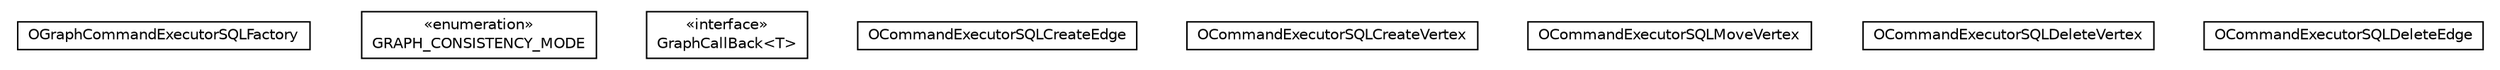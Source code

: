 #!/usr/local/bin/dot
#
# Class diagram 
# Generated by UMLGraph version R5_6-24-gf6e263 (http://www.umlgraph.org/)
#

digraph G {
	edge [fontname="Helvetica",fontsize=10,labelfontname="Helvetica",labelfontsize=10];
	node [fontname="Helvetica",fontsize=10,shape=plaintext];
	nodesep=0.25;
	ranksep=0.5;
	// com.orientechnologies.orient.graph.sql.OGraphCommandExecutorSQLFactory
	c383811 [label=<<table title="com.orientechnologies.orient.graph.sql.OGraphCommandExecutorSQLFactory" border="0" cellborder="1" cellspacing="0" cellpadding="2" port="p" href="./OGraphCommandExecutorSQLFactory.html">
		<tr><td><table border="0" cellspacing="0" cellpadding="1">
<tr><td align="center" balign="center"> OGraphCommandExecutorSQLFactory </td></tr>
		</table></td></tr>
		</table>>, URL="./OGraphCommandExecutorSQLFactory.html", fontname="Helvetica", fontcolor="black", fontsize=10.0];
	// com.orientechnologies.orient.graph.sql.OGraphCommandExecutorSQLFactory.GRAPH_CONSISTENCY_MODE
	c383812 [label=<<table title="com.orientechnologies.orient.graph.sql.OGraphCommandExecutorSQLFactory.GRAPH_CONSISTENCY_MODE" border="0" cellborder="1" cellspacing="0" cellpadding="2" port="p" href="./OGraphCommandExecutorSQLFactory.GRAPH_CONSISTENCY_MODE.html">
		<tr><td><table border="0" cellspacing="0" cellpadding="1">
<tr><td align="center" balign="center"> &#171;enumeration&#187; </td></tr>
<tr><td align="center" balign="center"> GRAPH_CONSISTENCY_MODE </td></tr>
		</table></td></tr>
		</table>>, URL="./OGraphCommandExecutorSQLFactory.GRAPH_CONSISTENCY_MODE.html", fontname="Helvetica", fontcolor="black", fontsize=10.0];
	// com.orientechnologies.orient.graph.sql.OGraphCommandExecutorSQLFactory.GraphCallBack<T>
	c383813 [label=<<table title="com.orientechnologies.orient.graph.sql.OGraphCommandExecutorSQLFactory.GraphCallBack" border="0" cellborder="1" cellspacing="0" cellpadding="2" port="p" href="./OGraphCommandExecutorSQLFactory.GraphCallBack.html">
		<tr><td><table border="0" cellspacing="0" cellpadding="1">
<tr><td align="center" balign="center"> &#171;interface&#187; </td></tr>
<tr><td align="center" balign="center"> GraphCallBack&lt;T&gt; </td></tr>
		</table></td></tr>
		</table>>, URL="./OGraphCommandExecutorSQLFactory.GraphCallBack.html", fontname="Helvetica", fontcolor="black", fontsize=10.0];
	// com.orientechnologies.orient.graph.sql.OCommandExecutorSQLCreateEdge
	c383814 [label=<<table title="com.orientechnologies.orient.graph.sql.OCommandExecutorSQLCreateEdge" border="0" cellborder="1" cellspacing="0" cellpadding="2" port="p" href="./OCommandExecutorSQLCreateEdge.html">
		<tr><td><table border="0" cellspacing="0" cellpadding="1">
<tr><td align="center" balign="center"> OCommandExecutorSQLCreateEdge </td></tr>
		</table></td></tr>
		</table>>, URL="./OCommandExecutorSQLCreateEdge.html", fontname="Helvetica", fontcolor="black", fontsize=10.0];
	// com.orientechnologies.orient.graph.sql.OCommandExecutorSQLCreateVertex
	c383815 [label=<<table title="com.orientechnologies.orient.graph.sql.OCommandExecutorSQLCreateVertex" border="0" cellborder="1" cellspacing="0" cellpadding="2" port="p" href="./OCommandExecutorSQLCreateVertex.html">
		<tr><td><table border="0" cellspacing="0" cellpadding="1">
<tr><td align="center" balign="center"> OCommandExecutorSQLCreateVertex </td></tr>
		</table></td></tr>
		</table>>, URL="./OCommandExecutorSQLCreateVertex.html", fontname="Helvetica", fontcolor="black", fontsize=10.0];
	// com.orientechnologies.orient.graph.sql.OCommandExecutorSQLMoveVertex
	c383816 [label=<<table title="com.orientechnologies.orient.graph.sql.OCommandExecutorSQLMoveVertex" border="0" cellborder="1" cellspacing="0" cellpadding="2" port="p" href="./OCommandExecutorSQLMoveVertex.html">
		<tr><td><table border="0" cellspacing="0" cellpadding="1">
<tr><td align="center" balign="center"> OCommandExecutorSQLMoveVertex </td></tr>
		</table></td></tr>
		</table>>, URL="./OCommandExecutorSQLMoveVertex.html", fontname="Helvetica", fontcolor="black", fontsize=10.0];
	// com.orientechnologies.orient.graph.sql.OCommandExecutorSQLDeleteVertex
	c383817 [label=<<table title="com.orientechnologies.orient.graph.sql.OCommandExecutorSQLDeleteVertex" border="0" cellborder="1" cellspacing="0" cellpadding="2" port="p" href="./OCommandExecutorSQLDeleteVertex.html">
		<tr><td><table border="0" cellspacing="0" cellpadding="1">
<tr><td align="center" balign="center"> OCommandExecutorSQLDeleteVertex </td></tr>
		</table></td></tr>
		</table>>, URL="./OCommandExecutorSQLDeleteVertex.html", fontname="Helvetica", fontcolor="black", fontsize=10.0];
	// com.orientechnologies.orient.graph.sql.OCommandExecutorSQLDeleteEdge
	c383818 [label=<<table title="com.orientechnologies.orient.graph.sql.OCommandExecutorSQLDeleteEdge" border="0" cellborder="1" cellspacing="0" cellpadding="2" port="p" href="./OCommandExecutorSQLDeleteEdge.html">
		<tr><td><table border="0" cellspacing="0" cellpadding="1">
<tr><td align="center" balign="center"> OCommandExecutorSQLDeleteEdge </td></tr>
		</table></td></tr>
		</table>>, URL="./OCommandExecutorSQLDeleteEdge.html", fontname="Helvetica", fontcolor="black", fontsize=10.0];
}

